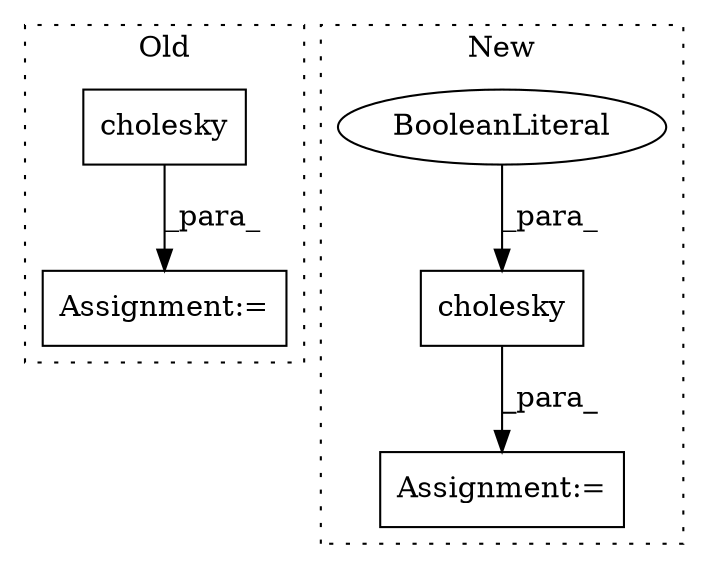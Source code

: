 digraph G {
subgraph cluster0 {
1 [label="cholesky" a="32" s="2466,2482" l="9,1" shape="box"];
4 [label="Assignment:=" a="7" s="2465" l="1" shape="box"];
label = "Old";
style="dotted";
}
subgraph cluster1 {
2 [label="cholesky" a="32" s="2695,2712" l="9,1" shape="box"];
3 [label="Assignment:=" a="7" s="2694" l="1" shape="box"];
5 [label="BooleanLiteral" a="9" s="2708" l="4" shape="ellipse"];
label = "New";
style="dotted";
}
1 -> 4 [label="_para_"];
2 -> 3 [label="_para_"];
5 -> 2 [label="_para_"];
}